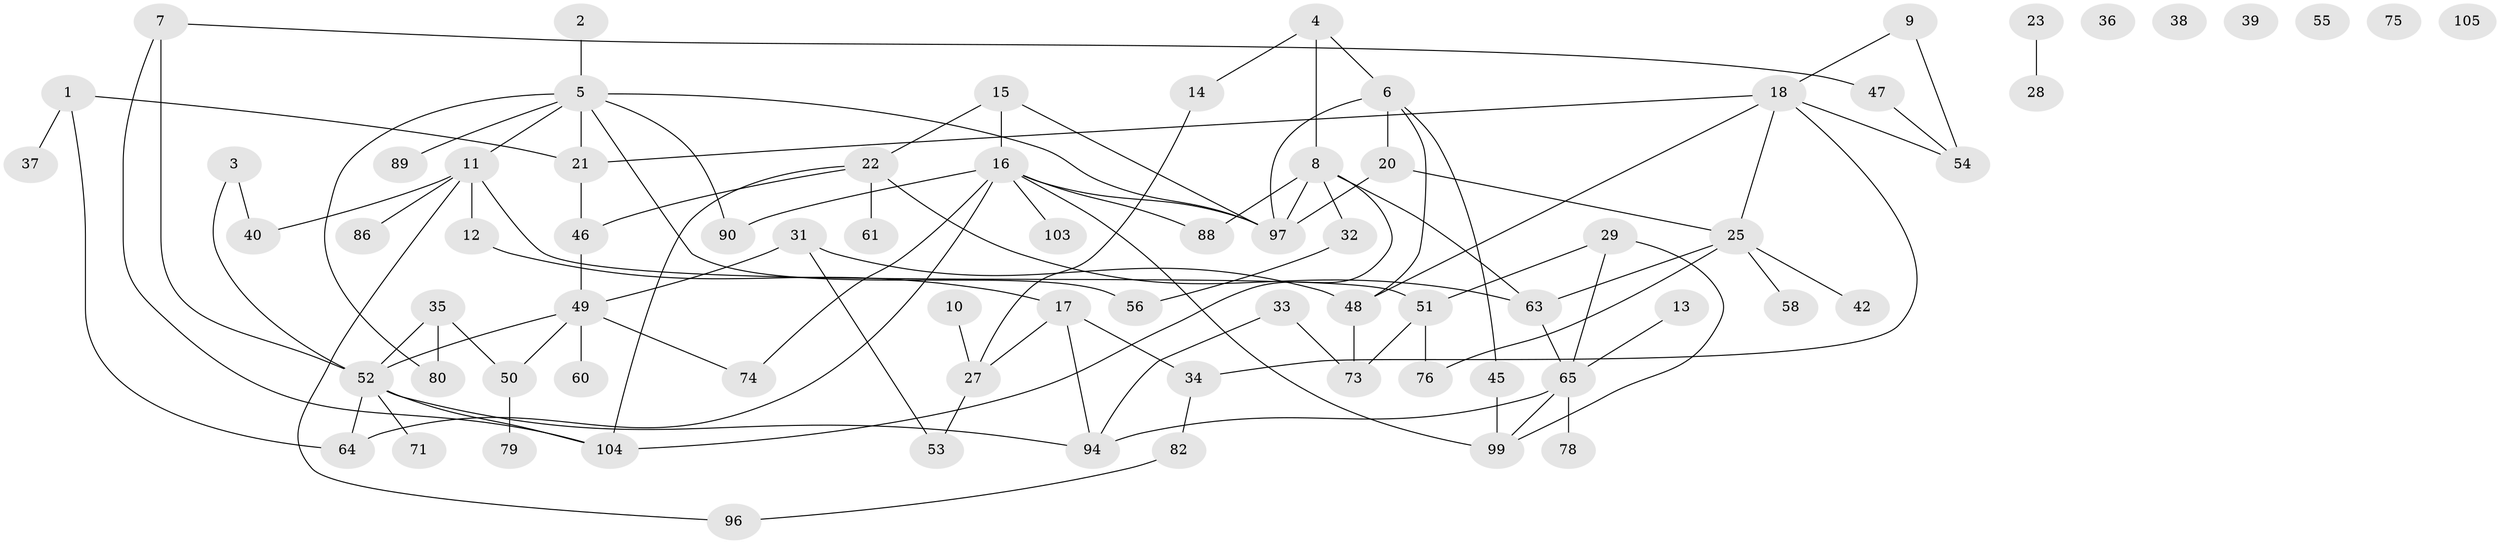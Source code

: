 // original degree distribution, {2: 0.25925925925925924, 1: 0.19444444444444445, 3: 0.25925925925925924, 4: 0.1388888888888889, 5: 0.06481481481481481, 6: 0.027777777777777776, 0: 0.05555555555555555}
// Generated by graph-tools (version 1.1) at 2025/41/03/06/25 10:41:19]
// undirected, 75 vertices, 103 edges
graph export_dot {
graph [start="1"]
  node [color=gray90,style=filled];
  1 [super="+70"];
  2 [super="+93"];
  3;
  4;
  5 [super="+26"];
  6 [super="+106"];
  7 [super="+24"];
  8 [super="+44"];
  9 [super="+92"];
  10;
  11 [super="+102"];
  12;
  13;
  14 [super="+41"];
  15;
  16 [super="+30"];
  17 [super="+66"];
  18 [super="+19"];
  20 [super="+98"];
  21 [super="+62"];
  22 [super="+72"];
  23;
  25 [super="+101"];
  27 [super="+43"];
  28;
  29 [super="+81"];
  31;
  32 [super="+67"];
  33 [super="+68"];
  34;
  35 [super="+83"];
  36;
  37;
  38;
  39;
  40;
  42;
  45 [super="+69"];
  46;
  47;
  48 [super="+59"];
  49 [super="+87"];
  50 [super="+57"];
  51 [super="+84"];
  52 [super="+77"];
  53;
  54 [super="+91"];
  55;
  56;
  58;
  60;
  61;
  63;
  64 [super="+95"];
  65 [super="+85"];
  71;
  73;
  74;
  75;
  76 [super="+107"];
  78;
  79;
  80;
  82 [super="+100"];
  86;
  88;
  89;
  90;
  94;
  96;
  97 [super="+108"];
  99;
  103;
  104;
  105;
  1 -- 37;
  1 -- 64;
  1 -- 21;
  2 -- 5;
  3 -- 40;
  3 -- 52;
  4 -- 8;
  4 -- 14;
  4 -- 6;
  5 -- 89;
  5 -- 90;
  5 -- 80;
  5 -- 56;
  5 -- 11;
  5 -- 21;
  5 -- 97;
  6 -- 48;
  6 -- 45;
  6 -- 20;
  6 -- 97;
  7 -- 104;
  7 -- 52;
  7 -- 47;
  8 -- 32;
  8 -- 104;
  8 -- 88;
  8 -- 63;
  8 -- 97;
  9 -- 18;
  9 -- 54;
  10 -- 27;
  11 -- 40;
  11 -- 86;
  11 -- 96;
  11 -- 51;
  11 -- 12;
  12 -- 17;
  13 -- 65;
  14 -- 27;
  15 -- 16;
  15 -- 22;
  15 -- 97;
  16 -- 74;
  16 -- 103;
  16 -- 97 [weight=2];
  16 -- 99;
  16 -- 88;
  16 -- 90;
  16 -- 64;
  17 -- 34;
  17 -- 27;
  17 -- 94;
  18 -- 34;
  18 -- 48;
  18 -- 21;
  18 -- 25;
  18 -- 54;
  20 -- 97;
  20 -- 25;
  21 -- 46;
  22 -- 46;
  22 -- 61;
  22 -- 104;
  22 -- 63;
  23 -- 28;
  25 -- 42;
  25 -- 63;
  25 -- 58;
  25 -- 76;
  27 -- 53;
  29 -- 51;
  29 -- 99;
  29 -- 65;
  31 -- 48;
  31 -- 49;
  31 -- 53;
  32 -- 56;
  33 -- 73;
  33 -- 94;
  34 -- 82;
  35 -- 80;
  35 -- 52;
  35 -- 50;
  45 -- 99;
  46 -- 49;
  47 -- 54;
  48 -- 73;
  49 -- 60;
  49 -- 52;
  49 -- 50;
  49 -- 74;
  50 -- 79;
  51 -- 73;
  51 -- 76;
  52 -- 64;
  52 -- 71;
  52 -- 94;
  52 -- 104;
  63 -- 65;
  65 -- 78;
  65 -- 94;
  65 -- 99;
  82 -- 96;
}
